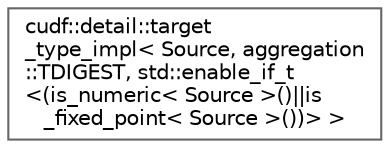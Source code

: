 digraph "类继承关系图"
{
 // LATEX_PDF_SIZE
  bgcolor="transparent";
  edge [fontname=Helvetica,fontsize=10,labelfontname=Helvetica,labelfontsize=10];
  node [fontname=Helvetica,fontsize=10,shape=box,height=0.2,width=0.4];
  rankdir="LR";
  Node0 [id="Node000000",label="cudf::detail::target\l_type_impl\< Source, aggregation\l::TDIGEST, std::enable_if_t\l\<(is_numeric\< Source \>()\|\|is\l_fixed_point\< Source \>())\> \>",height=0.2,width=0.4,color="grey40", fillcolor="white", style="filled",URL="$structcudf_1_1detail_1_1target__type__impl_3_01_source_00_01aggregation_1_1_t_d_i_g_e_s_t_00_01s5303a4b781861b9f20be89a332eefbb3.html",tooltip=" "];
}
